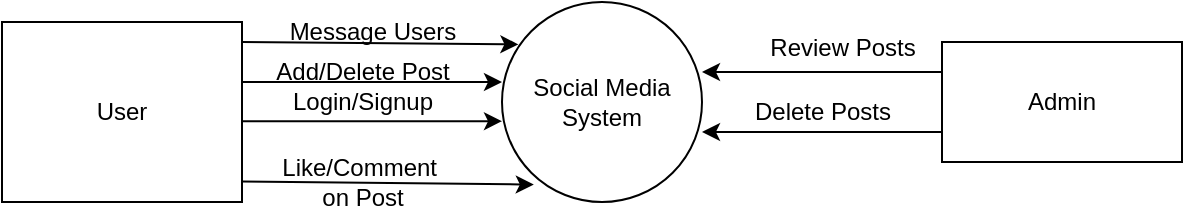 <mxfile>
    <diagram id="dZSwnwDvwEsXcDhZmZpG" name="Page-1">
        <mxGraphModel dx="1194" dy="239" grid="1" gridSize="10" guides="1" tooltips="1" connect="1" arrows="1" fold="1" page="1" pageScale="1" pageWidth="850" pageHeight="1100" math="0" shadow="0">
            <root>
                <mxCell id="0"/>
                <mxCell id="1" parent="0"/>
                <mxCell id="2" value="Social Media&lt;div&gt;System&lt;/div&gt;" style="ellipse;whiteSpace=wrap;html=1;aspect=fixed;" vertex="1" parent="1">
                    <mxGeometry x="220" y="120" width="100" height="100" as="geometry"/>
                </mxCell>
                <mxCell id="5" style="edgeStyle=none;html=1;entryX=0;entryY=0.5;entryDx=0;entryDy=0;" edge="1" parent="1">
                    <mxGeometry relative="1" as="geometry">
                        <mxPoint x="90" y="160" as="sourcePoint"/>
                        <mxPoint x="220" y="160" as="targetPoint"/>
                    </mxGeometry>
                </mxCell>
                <mxCell id="3" value="User" style="rounded=0;whiteSpace=wrap;html=1;" vertex="1" parent="1">
                    <mxGeometry x="-30" y="130" width="120" height="90" as="geometry"/>
                </mxCell>
                <mxCell id="14" style="edgeStyle=none;html=1;entryX=1;entryY=0.5;entryDx=0;entryDy=0;" edge="1" parent="1">
                    <mxGeometry relative="1" as="geometry">
                        <mxPoint x="440" y="155" as="sourcePoint"/>
                        <mxPoint x="320" y="155" as="targetPoint"/>
                    </mxGeometry>
                </mxCell>
                <mxCell id="4" value="Admin" style="rounded=0;whiteSpace=wrap;html=1;" vertex="1" parent="1">
                    <mxGeometry x="440" y="140" width="120" height="60" as="geometry"/>
                </mxCell>
                <mxCell id="6" style="edgeStyle=none;html=1;entryX=0;entryY=0.5;entryDx=0;entryDy=0;" edge="1" parent="1">
                    <mxGeometry relative="1" as="geometry">
                        <mxPoint x="90" y="179.6" as="sourcePoint"/>
                        <mxPoint x="220" y="179.6" as="targetPoint"/>
                    </mxGeometry>
                </mxCell>
                <mxCell id="7" style="edgeStyle=none;html=1;entryX=0.159;entryY=0.913;entryDx=0;entryDy=0;entryPerimeter=0;" edge="1" parent="1" target="2">
                    <mxGeometry relative="1" as="geometry">
                        <mxPoint x="90" y="209.71" as="sourcePoint"/>
                        <mxPoint x="220" y="209.71" as="targetPoint"/>
                    </mxGeometry>
                </mxCell>
                <mxCell id="9" value="Add/Delete Post" style="text;html=1;align=center;verticalAlign=middle;resizable=0;points=[];autosize=1;strokeColor=none;fillColor=none;" vertex="1" parent="1">
                    <mxGeometry x="95" y="140" width="110" height="30" as="geometry"/>
                </mxCell>
                <mxCell id="10" value="Login/Signup" style="text;html=1;align=center;verticalAlign=middle;resizable=0;points=[];autosize=1;strokeColor=none;fillColor=none;" vertex="1" parent="1">
                    <mxGeometry x="105" y="155" width="90" height="30" as="geometry"/>
                </mxCell>
                <mxCell id="11" value="Like/Comment&amp;nbsp;&lt;div&gt;on Post&lt;/div&gt;" style="text;html=1;align=center;verticalAlign=middle;resizable=0;points=[];autosize=1;strokeColor=none;fillColor=none;" vertex="1" parent="1">
                    <mxGeometry x="100" y="190" width="100" height="40" as="geometry"/>
                </mxCell>
                <mxCell id="12" style="edgeStyle=none;html=1;entryX=0.082;entryY=0.212;entryDx=0;entryDy=0;entryPerimeter=0;" edge="1" parent="1" target="2">
                    <mxGeometry relative="1" as="geometry">
                        <mxPoint x="90" y="140" as="sourcePoint"/>
                        <mxPoint x="220" y="140" as="targetPoint"/>
                    </mxGeometry>
                </mxCell>
                <mxCell id="13" value="Message Users" style="text;html=1;align=center;verticalAlign=middle;resizable=0;points=[];autosize=1;strokeColor=none;fillColor=none;" vertex="1" parent="1">
                    <mxGeometry x="100" y="120" width="110" height="30" as="geometry"/>
                </mxCell>
                <mxCell id="15" value="Review Posts" style="text;html=1;align=center;verticalAlign=middle;resizable=0;points=[];autosize=1;strokeColor=none;fillColor=none;" vertex="1" parent="1">
                    <mxGeometry x="340" y="128" width="100" height="30" as="geometry"/>
                </mxCell>
                <mxCell id="16" style="edgeStyle=none;html=1;entryX=1;entryY=0.5;entryDx=0;entryDy=0;" edge="1" parent="1">
                    <mxGeometry relative="1" as="geometry">
                        <mxPoint x="440" y="185" as="sourcePoint"/>
                        <mxPoint x="320" y="185" as="targetPoint"/>
                    </mxGeometry>
                </mxCell>
                <mxCell id="17" value="Delete Posts" style="text;html=1;align=center;verticalAlign=middle;resizable=0;points=[];autosize=1;strokeColor=none;fillColor=none;" vertex="1" parent="1">
                    <mxGeometry x="335" y="160" width="90" height="30" as="geometry"/>
                </mxCell>
            </root>
        </mxGraphModel>
    </diagram>
</mxfile>